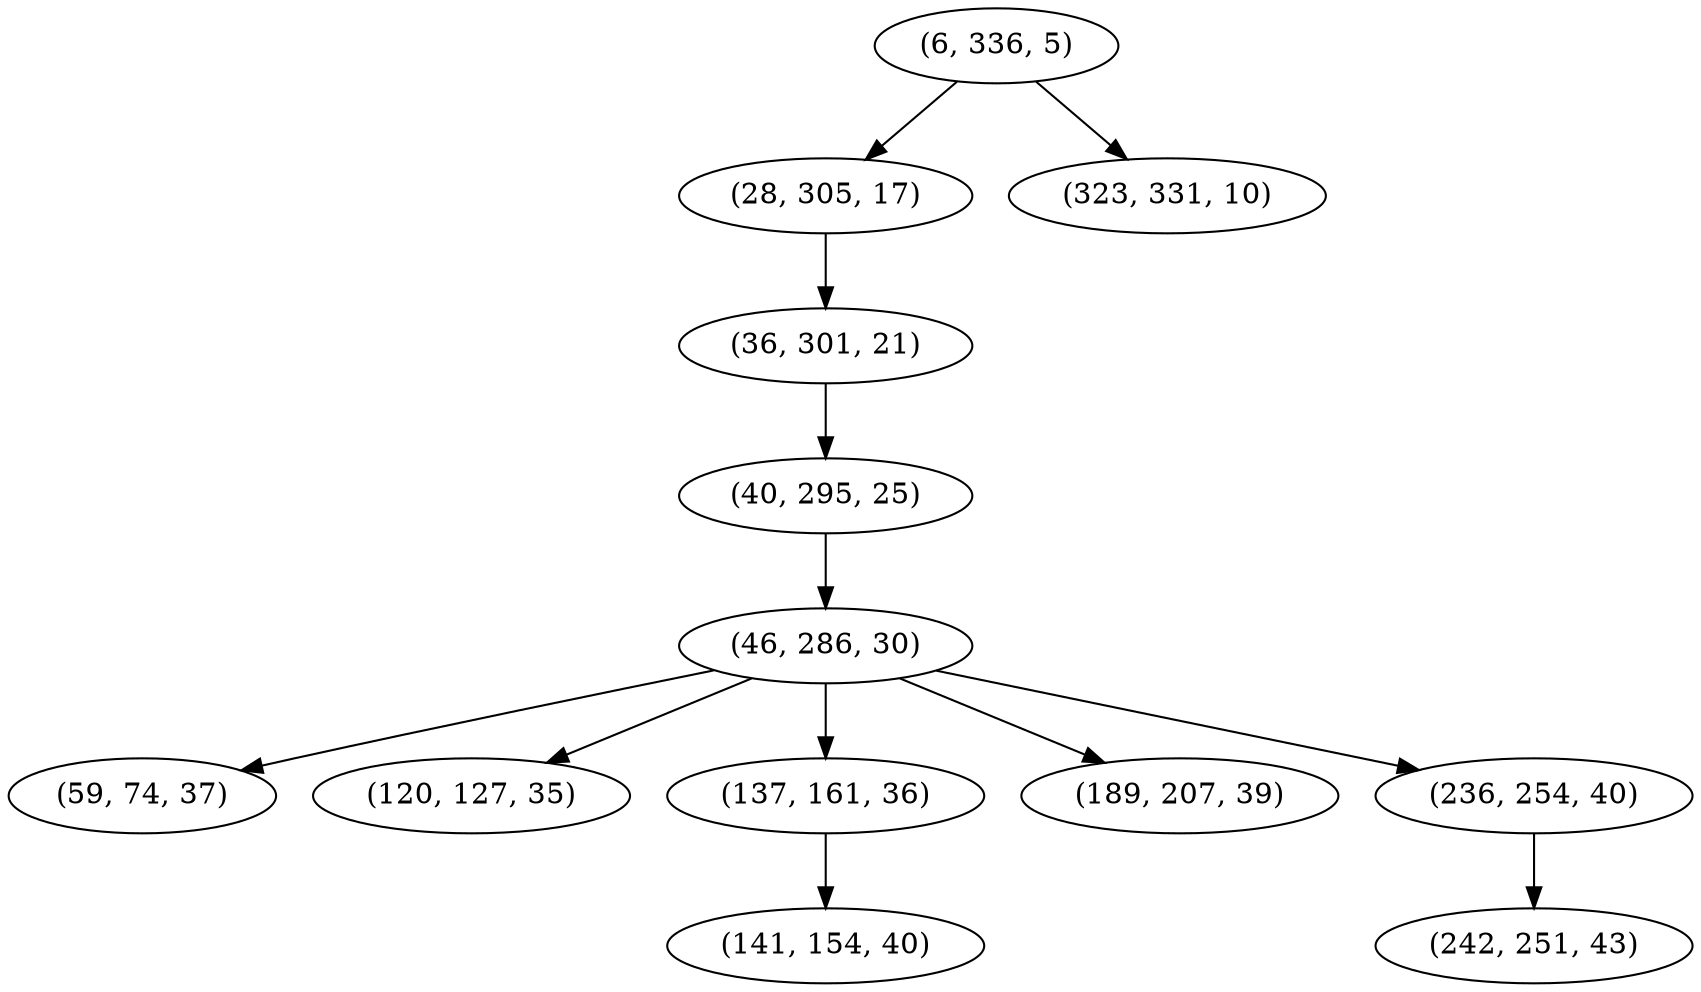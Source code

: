 digraph tree {
    "(6, 336, 5)";
    "(28, 305, 17)";
    "(36, 301, 21)";
    "(40, 295, 25)";
    "(46, 286, 30)";
    "(59, 74, 37)";
    "(120, 127, 35)";
    "(137, 161, 36)";
    "(141, 154, 40)";
    "(189, 207, 39)";
    "(236, 254, 40)";
    "(242, 251, 43)";
    "(323, 331, 10)";
    "(6, 336, 5)" -> "(28, 305, 17)";
    "(6, 336, 5)" -> "(323, 331, 10)";
    "(28, 305, 17)" -> "(36, 301, 21)";
    "(36, 301, 21)" -> "(40, 295, 25)";
    "(40, 295, 25)" -> "(46, 286, 30)";
    "(46, 286, 30)" -> "(59, 74, 37)";
    "(46, 286, 30)" -> "(120, 127, 35)";
    "(46, 286, 30)" -> "(137, 161, 36)";
    "(46, 286, 30)" -> "(189, 207, 39)";
    "(46, 286, 30)" -> "(236, 254, 40)";
    "(137, 161, 36)" -> "(141, 154, 40)";
    "(236, 254, 40)" -> "(242, 251, 43)";
}
